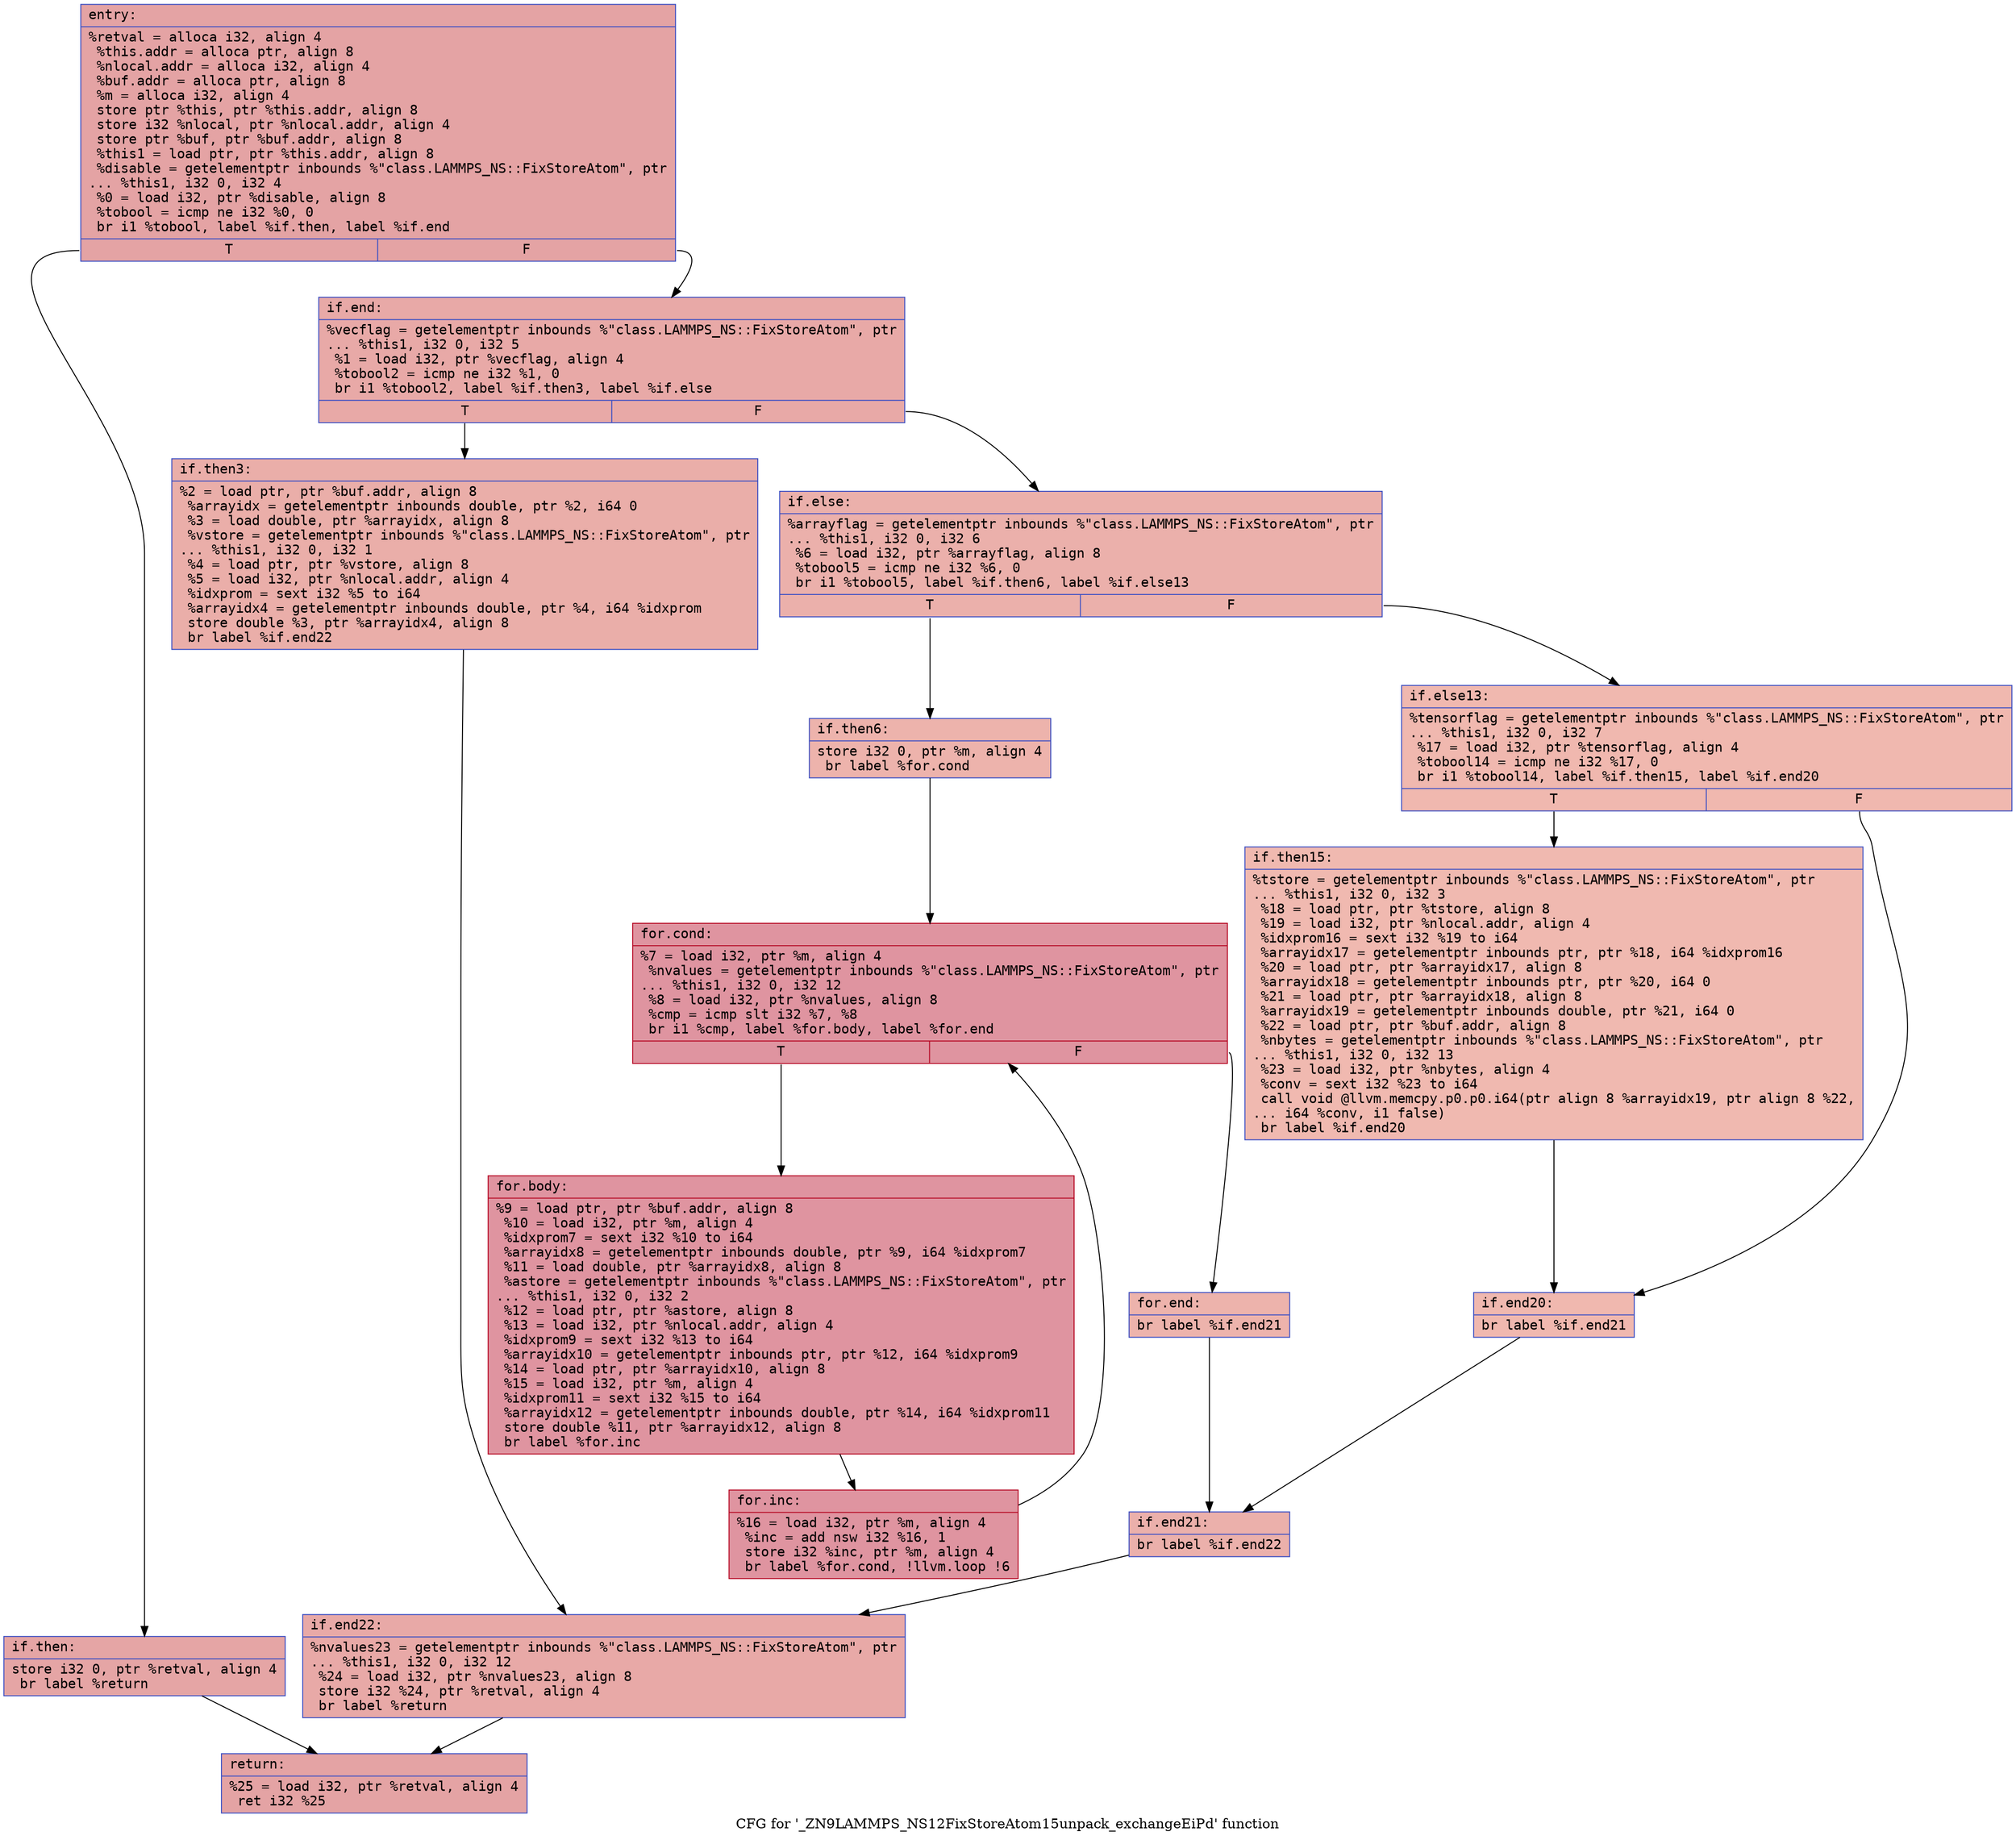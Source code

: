 digraph "CFG for '_ZN9LAMMPS_NS12FixStoreAtom15unpack_exchangeEiPd' function" {
	label="CFG for '_ZN9LAMMPS_NS12FixStoreAtom15unpack_exchangeEiPd' function";

	Node0x555d650ac240 [shape=record,color="#3d50c3ff", style=filled, fillcolor="#c32e3170" fontname="Courier",label="{entry:\l|  %retval = alloca i32, align 4\l  %this.addr = alloca ptr, align 8\l  %nlocal.addr = alloca i32, align 4\l  %buf.addr = alloca ptr, align 8\l  %m = alloca i32, align 4\l  store ptr %this, ptr %this.addr, align 8\l  store i32 %nlocal, ptr %nlocal.addr, align 4\l  store ptr %buf, ptr %buf.addr, align 8\l  %this1 = load ptr, ptr %this.addr, align 8\l  %disable = getelementptr inbounds %\"class.LAMMPS_NS::FixStoreAtom\", ptr\l... %this1, i32 0, i32 4\l  %0 = load i32, ptr %disable, align 8\l  %tobool = icmp ne i32 %0, 0\l  br i1 %tobool, label %if.then, label %if.end\l|{<s0>T|<s1>F}}"];
	Node0x555d650ac240:s0 -> Node0x555d6510cb60[tooltip="entry -> if.then\nProbability 62.50%" ];
	Node0x555d650ac240:s1 -> Node0x555d6510c310[tooltip="entry -> if.end\nProbability 37.50%" ];
	Node0x555d6510cb60 [shape=record,color="#3d50c3ff", style=filled, fillcolor="#c5333470" fontname="Courier",label="{if.then:\l|  store i32 0, ptr %retval, align 4\l  br label %return\l}"];
	Node0x555d6510cb60 -> Node0x555d6510c380[tooltip="if.then -> return\nProbability 100.00%" ];
	Node0x555d6510c310 [shape=record,color="#3d50c3ff", style=filled, fillcolor="#ca3b3770" fontname="Courier",label="{if.end:\l|  %vecflag = getelementptr inbounds %\"class.LAMMPS_NS::FixStoreAtom\", ptr\l... %this1, i32 0, i32 5\l  %1 = load i32, ptr %vecflag, align 4\l  %tobool2 = icmp ne i32 %1, 0\l  br i1 %tobool2, label %if.then3, label %if.else\l|{<s0>T|<s1>F}}"];
	Node0x555d6510c310:s0 -> Node0x555d6510d140[tooltip="if.end -> if.then3\nProbability 62.50%" ];
	Node0x555d6510c310:s1 -> Node0x555d6510d1c0[tooltip="if.end -> if.else\nProbability 37.50%" ];
	Node0x555d6510d140 [shape=record,color="#3d50c3ff", style=filled, fillcolor="#d0473d70" fontname="Courier",label="{if.then3:\l|  %2 = load ptr, ptr %buf.addr, align 8\l  %arrayidx = getelementptr inbounds double, ptr %2, i64 0\l  %3 = load double, ptr %arrayidx, align 8\l  %vstore = getelementptr inbounds %\"class.LAMMPS_NS::FixStoreAtom\", ptr\l... %this1, i32 0, i32 1\l  %4 = load ptr, ptr %vstore, align 8\l  %5 = load i32, ptr %nlocal.addr, align 4\l  %idxprom = sext i32 %5 to i64\l  %arrayidx4 = getelementptr inbounds double, ptr %4, i64 %idxprom\l  store double %3, ptr %arrayidx4, align 8\l  br label %if.end22\l}"];
	Node0x555d6510d140 -> Node0x555d6510d890[tooltip="if.then3 -> if.end22\nProbability 100.00%" ];
	Node0x555d6510d1c0 [shape=record,color="#3d50c3ff", style=filled, fillcolor="#d24b4070" fontname="Courier",label="{if.else:\l|  %arrayflag = getelementptr inbounds %\"class.LAMMPS_NS::FixStoreAtom\", ptr\l... %this1, i32 0, i32 6\l  %6 = load i32, ptr %arrayflag, align 8\l  %tobool5 = icmp ne i32 %6, 0\l  br i1 %tobool5, label %if.then6, label %if.else13\l|{<s0>T|<s1>F}}"];
	Node0x555d6510d1c0:s0 -> Node0x555d6510cd00[tooltip="if.else -> if.then6\nProbability 62.50%" ];
	Node0x555d6510d1c0:s1 -> Node0x555d6510ddc0[tooltip="if.else -> if.else13\nProbability 37.50%" ];
	Node0x555d6510cd00 [shape=record,color="#3d50c3ff", style=filled, fillcolor="#d6524470" fontname="Courier",label="{if.then6:\l|  store i32 0, ptr %m, align 4\l  br label %for.cond\l}"];
	Node0x555d6510cd00 -> Node0x555d6510df90[tooltip="if.then6 -> for.cond\nProbability 100.00%" ];
	Node0x555d6510df90 [shape=record,color="#b70d28ff", style=filled, fillcolor="#b70d2870" fontname="Courier",label="{for.cond:\l|  %7 = load i32, ptr %m, align 4\l  %nvalues = getelementptr inbounds %\"class.LAMMPS_NS::FixStoreAtom\", ptr\l... %this1, i32 0, i32 12\l  %8 = load i32, ptr %nvalues, align 8\l  %cmp = icmp slt i32 %7, %8\l  br i1 %cmp, label %for.body, label %for.end\l|{<s0>T|<s1>F}}"];
	Node0x555d6510df90:s0 -> Node0x555d6510e2f0[tooltip="for.cond -> for.body\nProbability 96.88%" ];
	Node0x555d6510df90:s1 -> Node0x555d6510e370[tooltip="for.cond -> for.end\nProbability 3.12%" ];
	Node0x555d6510e2f0 [shape=record,color="#b70d28ff", style=filled, fillcolor="#b70d2870" fontname="Courier",label="{for.body:\l|  %9 = load ptr, ptr %buf.addr, align 8\l  %10 = load i32, ptr %m, align 4\l  %idxprom7 = sext i32 %10 to i64\l  %arrayidx8 = getelementptr inbounds double, ptr %9, i64 %idxprom7\l  %11 = load double, ptr %arrayidx8, align 8\l  %astore = getelementptr inbounds %\"class.LAMMPS_NS::FixStoreAtom\", ptr\l... %this1, i32 0, i32 2\l  %12 = load ptr, ptr %astore, align 8\l  %13 = load i32, ptr %nlocal.addr, align 4\l  %idxprom9 = sext i32 %13 to i64\l  %arrayidx10 = getelementptr inbounds ptr, ptr %12, i64 %idxprom9\l  %14 = load ptr, ptr %arrayidx10, align 8\l  %15 = load i32, ptr %m, align 4\l  %idxprom11 = sext i32 %15 to i64\l  %arrayidx12 = getelementptr inbounds double, ptr %14, i64 %idxprom11\l  store double %11, ptr %arrayidx12, align 8\l  br label %for.inc\l}"];
	Node0x555d6510e2f0 -> Node0x555d6510ede0[tooltip="for.body -> for.inc\nProbability 100.00%" ];
	Node0x555d6510ede0 [shape=record,color="#b70d28ff", style=filled, fillcolor="#b70d2870" fontname="Courier",label="{for.inc:\l|  %16 = load i32, ptr %m, align 4\l  %inc = add nsw i32 %16, 1\l  store i32 %inc, ptr %m, align 4\l  br label %for.cond, !llvm.loop !6\l}"];
	Node0x555d6510ede0 -> Node0x555d6510df90[tooltip="for.inc -> for.cond\nProbability 100.00%" ];
	Node0x555d6510e370 [shape=record,color="#3d50c3ff", style=filled, fillcolor="#d6524470" fontname="Courier",label="{for.end:\l|  br label %if.end21\l}"];
	Node0x555d6510e370 -> Node0x555d6510f1d0[tooltip="for.end -> if.end21\nProbability 100.00%" ];
	Node0x555d6510ddc0 [shape=record,color="#3d50c3ff", style=filled, fillcolor="#dc5d4a70" fontname="Courier",label="{if.else13:\l|  %tensorflag = getelementptr inbounds %\"class.LAMMPS_NS::FixStoreAtom\", ptr\l... %this1, i32 0, i32 7\l  %17 = load i32, ptr %tensorflag, align 4\l  %tobool14 = icmp ne i32 %17, 0\l  br i1 %tobool14, label %if.then15, label %if.end20\l|{<s0>T|<s1>F}}"];
	Node0x555d6510ddc0:s0 -> Node0x555d6510f4f0[tooltip="if.else13 -> if.then15\nProbability 62.50%" ];
	Node0x555d6510ddc0:s1 -> Node0x555d6510f570[tooltip="if.else13 -> if.end20\nProbability 37.50%" ];
	Node0x555d6510f4f0 [shape=record,color="#3d50c3ff", style=filled, fillcolor="#de614d70" fontname="Courier",label="{if.then15:\l|  %tstore = getelementptr inbounds %\"class.LAMMPS_NS::FixStoreAtom\", ptr\l... %this1, i32 0, i32 3\l  %18 = load ptr, ptr %tstore, align 8\l  %19 = load i32, ptr %nlocal.addr, align 4\l  %idxprom16 = sext i32 %19 to i64\l  %arrayidx17 = getelementptr inbounds ptr, ptr %18, i64 %idxprom16\l  %20 = load ptr, ptr %arrayidx17, align 8\l  %arrayidx18 = getelementptr inbounds ptr, ptr %20, i64 0\l  %21 = load ptr, ptr %arrayidx18, align 8\l  %arrayidx19 = getelementptr inbounds double, ptr %21, i64 0\l  %22 = load ptr, ptr %buf.addr, align 8\l  %nbytes = getelementptr inbounds %\"class.LAMMPS_NS::FixStoreAtom\", ptr\l... %this1, i32 0, i32 13\l  %23 = load i32, ptr %nbytes, align 4\l  %conv = sext i32 %23 to i64\l  call void @llvm.memcpy.p0.p0.i64(ptr align 8 %arrayidx19, ptr align 8 %22,\l... i64 %conv, i1 false)\l  br label %if.end20\l}"];
	Node0x555d6510f4f0 -> Node0x555d6510f570[tooltip="if.then15 -> if.end20\nProbability 100.00%" ];
	Node0x555d6510f570 [shape=record,color="#3d50c3ff", style=filled, fillcolor="#dc5d4a70" fontname="Courier",label="{if.end20:\l|  br label %if.end21\l}"];
	Node0x555d6510f570 -> Node0x555d6510f1d0[tooltip="if.end20 -> if.end21\nProbability 100.00%" ];
	Node0x555d6510f1d0 [shape=record,color="#3d50c3ff", style=filled, fillcolor="#d24b4070" fontname="Courier",label="{if.end21:\l|  br label %if.end22\l}"];
	Node0x555d6510f1d0 -> Node0x555d6510d890[tooltip="if.end21 -> if.end22\nProbability 100.00%" ];
	Node0x555d6510d890 [shape=record,color="#3d50c3ff", style=filled, fillcolor="#ca3b3770" fontname="Courier",label="{if.end22:\l|  %nvalues23 = getelementptr inbounds %\"class.LAMMPS_NS::FixStoreAtom\", ptr\l... %this1, i32 0, i32 12\l  %24 = load i32, ptr %nvalues23, align 8\l  store i32 %24, ptr %retval, align 4\l  br label %return\l}"];
	Node0x555d6510d890 -> Node0x555d6510c380[tooltip="if.end22 -> return\nProbability 100.00%" ];
	Node0x555d6510c380 [shape=record,color="#3d50c3ff", style=filled, fillcolor="#c32e3170" fontname="Courier",label="{return:\l|  %25 = load i32, ptr %retval, align 4\l  ret i32 %25\l}"];
}
